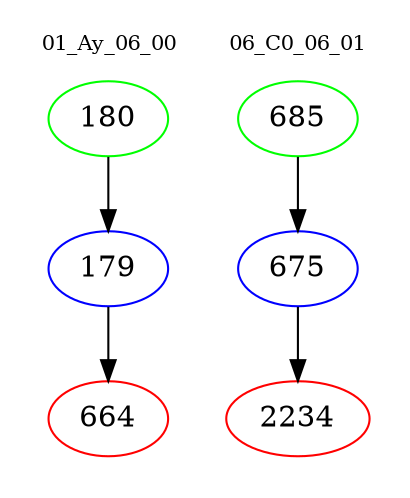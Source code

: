 digraph{
subgraph cluster_0 {
color = white
label = "01_Ay_06_00";
fontsize=10;
T0_180 [label="180", color="green"]
T0_180 -> T0_179 [color="black"]
T0_179 [label="179", color="blue"]
T0_179 -> T0_664 [color="black"]
T0_664 [label="664", color="red"]
}
subgraph cluster_1 {
color = white
label = "06_C0_06_01";
fontsize=10;
T1_685 [label="685", color="green"]
T1_685 -> T1_675 [color="black"]
T1_675 [label="675", color="blue"]
T1_675 -> T1_2234 [color="black"]
T1_2234 [label="2234", color="red"]
}
}
